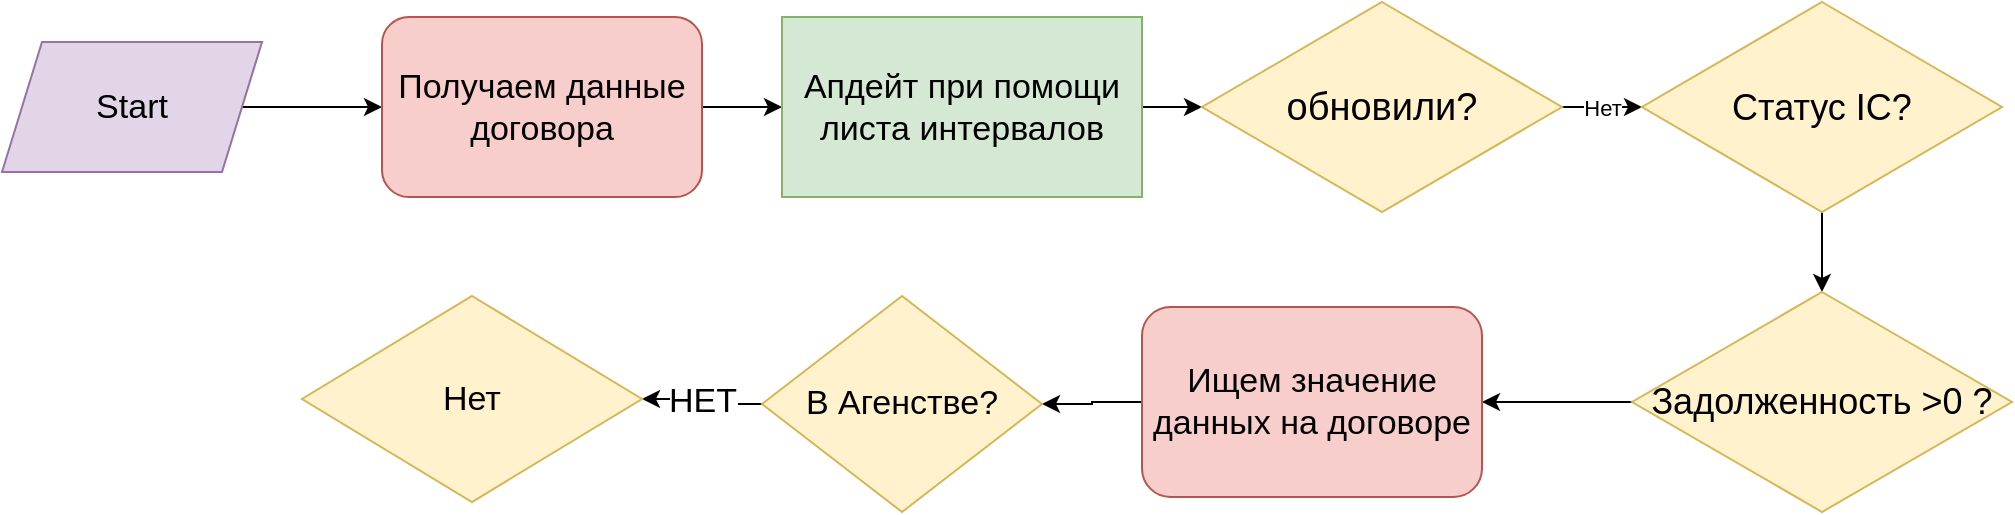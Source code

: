 <mxfile version="14.9.6" type="github">
  <diagram id="by576vhlQv4gMGAHMiux" name="Page-1">
    <mxGraphModel dx="2120" dy="551" grid="1" gridSize="10" guides="1" tooltips="1" connect="1" arrows="1" fold="1" page="1" pageScale="1" pageWidth="1200" pageHeight="1600" math="0" shadow="0">
      <root>
        <mxCell id="0" />
        <mxCell id="1" parent="0" />
        <mxCell id="Ki81aXrS8S2Icf1JoyaI-3" value="" style="edgeStyle=orthogonalEdgeStyle;rounded=0;orthogonalLoop=1;jettySize=auto;html=1;" parent="1" source="Ki81aXrS8S2Icf1JoyaI-1" target="Ki81aXrS8S2Icf1JoyaI-2" edge="1">
          <mxGeometry relative="1" as="geometry" />
        </mxCell>
        <mxCell id="Ki81aXrS8S2Icf1JoyaI-1" value="&lt;font style=&quot;font-size: 17px&quot;&gt;Start&lt;/font&gt;" style="shape=parallelogram;perimeter=parallelogramPerimeter;whiteSpace=wrap;html=1;fixedSize=1;fillColor=#e1d5e7;strokeColor=#9673a6;" parent="1" vertex="1">
          <mxGeometry x="-110" y="20" width="130" height="65" as="geometry" />
        </mxCell>
        <mxCell id="Ki81aXrS8S2Icf1JoyaI-5" value="" style="edgeStyle=orthogonalEdgeStyle;rounded=0;orthogonalLoop=1;jettySize=auto;html=1;" parent="1" source="Ki81aXrS8S2Icf1JoyaI-2" target="Ki81aXrS8S2Icf1JoyaI-4" edge="1">
          <mxGeometry relative="1" as="geometry" />
        </mxCell>
        <mxCell id="Ki81aXrS8S2Icf1JoyaI-2" value="&lt;font style=&quot;font-size: 17px&quot;&gt;Получаем данные договора&lt;/font&gt;" style="rounded=1;whiteSpace=wrap;html=1;fillColor=#f8cecc;strokeColor=#b85450;" parent="1" vertex="1">
          <mxGeometry x="80" y="7.5" width="160" height="90" as="geometry" />
        </mxCell>
        <mxCell id="Ki81aXrS8S2Icf1JoyaI-7" value="" style="edgeStyle=orthogonalEdgeStyle;rounded=0;orthogonalLoop=1;jettySize=auto;html=1;" parent="1" source="Ki81aXrS8S2Icf1JoyaI-4" target="Ki81aXrS8S2Icf1JoyaI-6" edge="1">
          <mxGeometry relative="1" as="geometry" />
        </mxCell>
        <mxCell id="Ki81aXrS8S2Icf1JoyaI-4" value="&lt;font style=&quot;font-size: 17px&quot;&gt;Апдейт при помощи листа интервалов&lt;/font&gt;" style="rounded=0;whiteSpace=wrap;html=1;fillColor=#d5e8d4;strokeColor=#82b366;" parent="1" vertex="1">
          <mxGeometry x="280" y="7.5" width="180" height="90" as="geometry" />
        </mxCell>
        <mxCell id="x_DfcALqEvdFUknxBAil-2" value="Нет" style="edgeStyle=orthogonalEdgeStyle;rounded=0;orthogonalLoop=1;jettySize=auto;html=1;" edge="1" parent="1" source="Ki81aXrS8S2Icf1JoyaI-6" target="x_DfcALqEvdFUknxBAil-1">
          <mxGeometry relative="1" as="geometry" />
        </mxCell>
        <mxCell id="Ki81aXrS8S2Icf1JoyaI-6" value="&lt;font style=&quot;font-size: 19px&quot;&gt;обновили?&lt;/font&gt;" style="rhombus;whiteSpace=wrap;html=1;fillColor=#fff2cc;strokeColor=#d6b656;" parent="1" vertex="1">
          <mxGeometry x="490" width="180" height="105" as="geometry" />
        </mxCell>
        <mxCell id="x_DfcALqEvdFUknxBAil-5" value="" style="edgeStyle=orthogonalEdgeStyle;rounded=0;orthogonalLoop=1;jettySize=auto;html=1;" edge="1" parent="1" source="x_DfcALqEvdFUknxBAil-1" target="x_DfcALqEvdFUknxBAil-4">
          <mxGeometry relative="1" as="geometry" />
        </mxCell>
        <mxCell id="x_DfcALqEvdFUknxBAil-1" value="&lt;font style=&quot;font-size: 18px&quot;&gt;Статус IC?&lt;/font&gt;" style="rhombus;whiteSpace=wrap;html=1;fillColor=#fff2cc;strokeColor=#d6b656;" vertex="1" parent="1">
          <mxGeometry x="710" width="180" height="105" as="geometry" />
        </mxCell>
        <mxCell id="x_DfcALqEvdFUknxBAil-8" value="" style="edgeStyle=orthogonalEdgeStyle;rounded=0;orthogonalLoop=1;jettySize=auto;html=1;" edge="1" parent="1" source="x_DfcALqEvdFUknxBAil-4" target="x_DfcALqEvdFUknxBAil-7">
          <mxGeometry relative="1" as="geometry" />
        </mxCell>
        <mxCell id="x_DfcALqEvdFUknxBAil-4" value="&lt;font style=&quot;font-size: 18px&quot;&gt;Задолженность &amp;gt;0 ?&lt;/font&gt;" style="rhombus;whiteSpace=wrap;html=1;fillColor=#fff2cc;strokeColor=#d6b656;" vertex="1" parent="1">
          <mxGeometry x="705" y="145" width="190" height="110" as="geometry" />
        </mxCell>
        <mxCell id="x_DfcALqEvdFUknxBAil-10" value="" style="edgeStyle=orthogonalEdgeStyle;rounded=0;orthogonalLoop=1;jettySize=auto;html=1;" edge="1" parent="1" source="x_DfcALqEvdFUknxBAil-7" target="x_DfcALqEvdFUknxBAil-9">
          <mxGeometry relative="1" as="geometry" />
        </mxCell>
        <mxCell id="x_DfcALqEvdFUknxBAil-7" value="&lt;font style=&quot;font-size: 17px&quot;&gt;Ище&lt;/font&gt;&lt;font style=&quot;font-size: 17px&quot;&gt;м значение данных на договоре&lt;/font&gt;" style="rounded=1;whiteSpace=wrap;html=1;fillColor=#f8cecc;strokeColor=#b85450;" vertex="1" parent="1">
          <mxGeometry x="460" y="152.5" width="170" height="95" as="geometry" />
        </mxCell>
        <mxCell id="x_DfcALqEvdFUknxBAil-12" value="&lt;font style=&quot;font-size: 17px&quot;&gt;НЕТ&lt;/font&gt;" style="edgeStyle=orthogonalEdgeStyle;rounded=0;orthogonalLoop=1;jettySize=auto;html=1;" edge="1" parent="1" source="x_DfcALqEvdFUknxBAil-9" target="x_DfcALqEvdFUknxBAil-11">
          <mxGeometry relative="1" as="geometry" />
        </mxCell>
        <mxCell id="x_DfcALqEvdFUknxBAil-9" value="&lt;font style=&quot;font-size: 17px&quot;&gt;В Агенстве?&lt;/font&gt;" style="rhombus;whiteSpace=wrap;html=1;fillColor=#fff2cc;strokeColor=#d6b656;" vertex="1" parent="1">
          <mxGeometry x="270" y="147" width="140" height="108" as="geometry" />
        </mxCell>
        <mxCell id="x_DfcALqEvdFUknxBAil-11" value="&lt;font style=&quot;font-size: 17px&quot;&gt;Нет&lt;/font&gt;" style="rhombus;whiteSpace=wrap;html=1;fillColor=#fff2cc;strokeColor=#d6b656;" vertex="1" parent="1">
          <mxGeometry x="40" y="147" width="170" height="103" as="geometry" />
        </mxCell>
      </root>
    </mxGraphModel>
  </diagram>
</mxfile>
